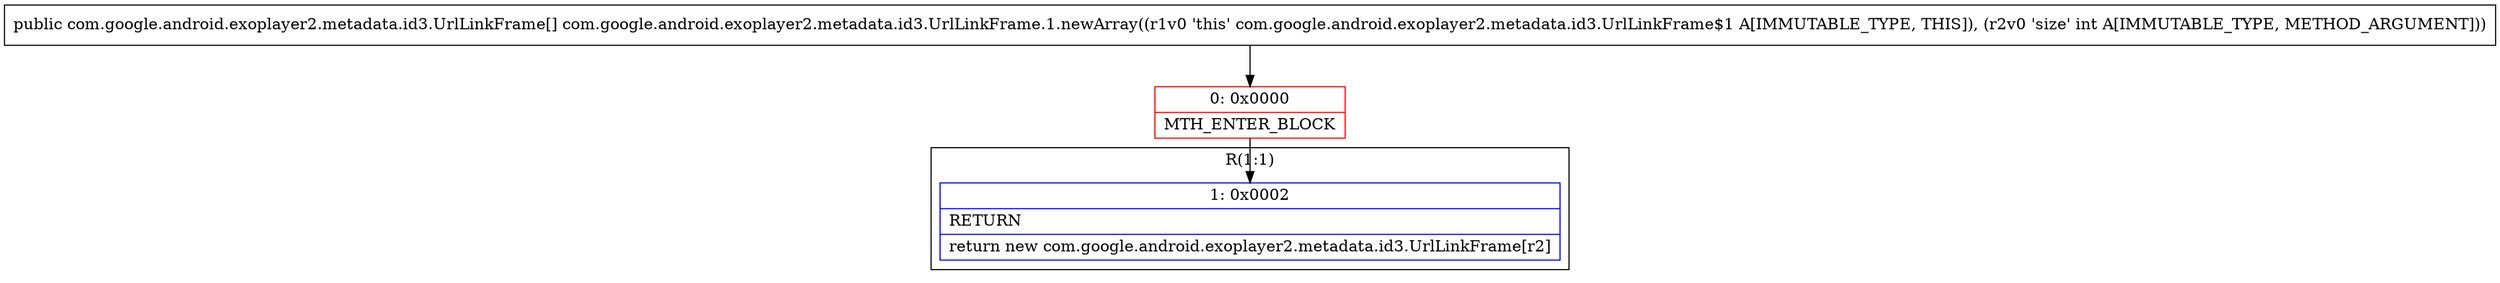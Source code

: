 digraph "CFG forcom.google.android.exoplayer2.metadata.id3.UrlLinkFrame.1.newArray(I)[Lcom\/google\/android\/exoplayer2\/metadata\/id3\/UrlLinkFrame;" {
subgraph cluster_Region_2043948524 {
label = "R(1:1)";
node [shape=record,color=blue];
Node_1 [shape=record,label="{1\:\ 0x0002|RETURN\l|return new com.google.android.exoplayer2.metadata.id3.UrlLinkFrame[r2]\l}"];
}
Node_0 [shape=record,color=red,label="{0\:\ 0x0000|MTH_ENTER_BLOCK\l}"];
MethodNode[shape=record,label="{public com.google.android.exoplayer2.metadata.id3.UrlLinkFrame[] com.google.android.exoplayer2.metadata.id3.UrlLinkFrame.1.newArray((r1v0 'this' com.google.android.exoplayer2.metadata.id3.UrlLinkFrame$1 A[IMMUTABLE_TYPE, THIS]), (r2v0 'size' int A[IMMUTABLE_TYPE, METHOD_ARGUMENT])) }"];
MethodNode -> Node_0;
Node_0 -> Node_1;
}

